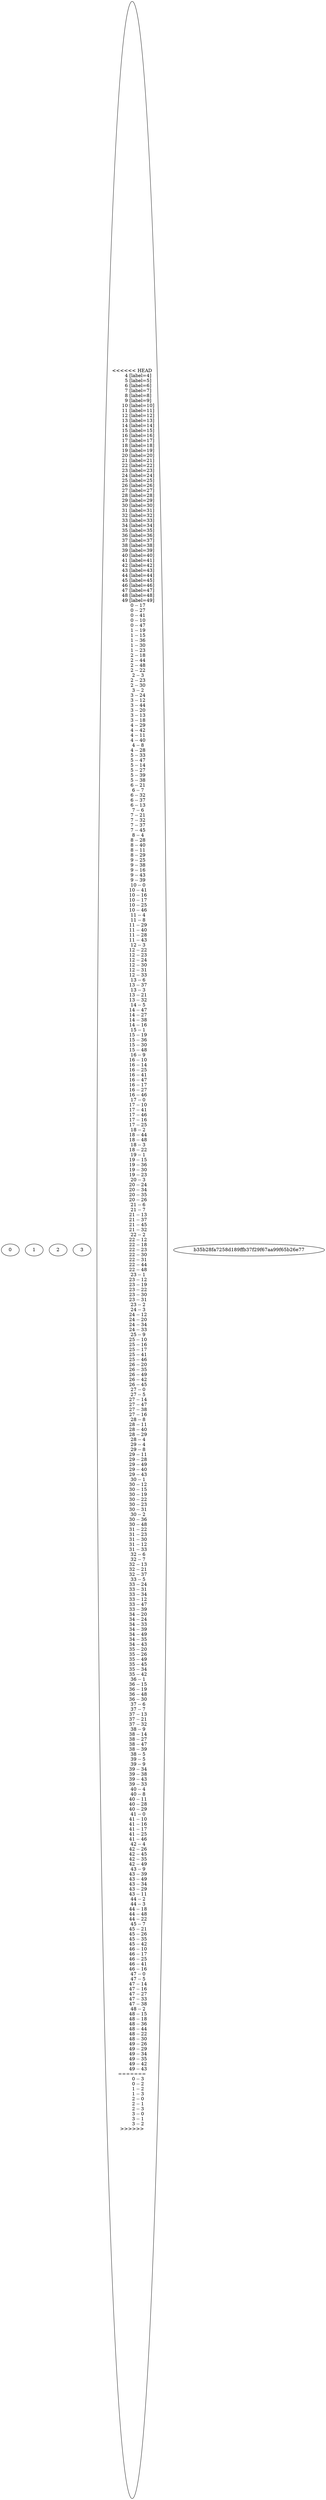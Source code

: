 graph Grafo {
	0 [label=0]
	1 [label=1]
	2 [label=2]
	3 [label=3]
<<<<<<< HEAD
	4 [label=4]
	5 [label=5]
	6 [label=6]
	7 [label=7]
	8 [label=8]
	9 [label=9]
	10 [label=10]
	11 [label=11]
	12 [label=12]
	13 [label=13]
	14 [label=14]
	15 [label=15]
	16 [label=16]
	17 [label=17]
	18 [label=18]
	19 [label=19]
	20 [label=20]
	21 [label=21]
	22 [label=22]
	23 [label=23]
	24 [label=24]
	25 [label=25]
	26 [label=26]
	27 [label=27]
	28 [label=28]
	29 [label=29]
	30 [label=30]
	31 [label=31]
	32 [label=32]
	33 [label=33]
	34 [label=34]
	35 [label=35]
	36 [label=36]
	37 [label=37]
	38 [label=38]
	39 [label=39]
	40 [label=40]
	41 [label=41]
	42 [label=42]
	43 [label=43]
	44 [label=44]
	45 [label=45]
	46 [label=46]
	47 [label=47]
	48 [label=48]
	49 [label=49]
	0 -- 17
	0 -- 27
	0 -- 41
	0 -- 10
	0 -- 47
	1 -- 19
	1 -- 15
	1 -- 36
	1 -- 30
	1 -- 23
	2 -- 18
	2 -- 44
	2 -- 48
	2 -- 22
	2 -- 3
	2 -- 23
	2 -- 30
	3 -- 2
	3 -- 24
	3 -- 12
	3 -- 44
	3 -- 20
	3 -- 13
	3 -- 18
	4 -- 29
	4 -- 42
	4 -- 11
	4 -- 40
	4 -- 8
	4 -- 28
	5 -- 33
	5 -- 47
	5 -- 14
	5 -- 27
	5 -- 39
	5 -- 38
	6 -- 21
	6 -- 7
	6 -- 32
	6 -- 37
	6 -- 13
	7 -- 6
	7 -- 21
	7 -- 32
	7 -- 37
	7 -- 45
	8 -- 4
	8 -- 28
	8 -- 40
	8 -- 11
	8 -- 29
	9 -- 25
	9 -- 38
	9 -- 16
	9 -- 43
	9 -- 39
	10 -- 0
	10 -- 41
	10 -- 16
	10 -- 17
	10 -- 25
	10 -- 46
	11 -- 4
	11 -- 8
	11 -- 29
	11 -- 40
	11 -- 28
	11 -- 43
	12 -- 3
	12 -- 22
	12 -- 23
	12 -- 24
	12 -- 30
	12 -- 31
	12 -- 33
	13 -- 6
	13 -- 37
	13 -- 3
	13 -- 21
	13 -- 32
	14 -- 5
	14 -- 47
	14 -- 27
	14 -- 38
	14 -- 16
	15 -- 1
	15 -- 19
	15 -- 36
	15 -- 30
	15 -- 48
	16 -- 9
	16 -- 10
	16 -- 14
	16 -- 25
	16 -- 41
	16 -- 47
	16 -- 17
	16 -- 27
	16 -- 46
	17 -- 0
	17 -- 10
	17 -- 41
	17 -- 46
	17 -- 16
	17 -- 25
	18 -- 2
	18 -- 44
	18 -- 48
	18 -- 3
	18 -- 22
	19 -- 1
	19 -- 15
	19 -- 36
	19 -- 30
	19 -- 23
	20 -- 3
	20 -- 24
	20 -- 34
	20 -- 35
	20 -- 26
	21 -- 6
	21 -- 7
	21 -- 13
	21 -- 37
	21 -- 45
	21 -- 32
	22 -- 2
	22 -- 12
	22 -- 18
	22 -- 23
	22 -- 30
	22 -- 31
	22 -- 44
	22 -- 48
	23 -- 1
	23 -- 12
	23 -- 19
	23 -- 22
	23 -- 30
	23 -- 31
	23 -- 2
	24 -- 3
	24 -- 12
	24 -- 20
	24 -- 34
	24 -- 33
	25 -- 9
	25 -- 10
	25 -- 16
	25 -- 17
	25 -- 41
	25 -- 46
	26 -- 20
	26 -- 35
	26 -- 49
	26 -- 42
	26 -- 45
	27 -- 0
	27 -- 5
	27 -- 14
	27 -- 47
	27 -- 38
	27 -- 16
	28 -- 8
	28 -- 11
	28 -- 40
	28 -- 29
	28 -- 4
	29 -- 4
	29 -- 8
	29 -- 11
	29 -- 28
	29 -- 49
	29 -- 40
	29 -- 43
	30 -- 1
	30 -- 12
	30 -- 15
	30 -- 19
	30 -- 22
	30 -- 23
	30 -- 31
	30 -- 2
	30 -- 36
	30 -- 48
	31 -- 22
	31 -- 23
	31 -- 30
	31 -- 12
	31 -- 33
	32 -- 6
	32 -- 7
	32 -- 13
	32 -- 21
	32 -- 37
	33 -- 5
	33 -- 24
	33 -- 31
	33 -- 34
	33 -- 12
	33 -- 47
	33 -- 39
	34 -- 20
	34 -- 24
	34 -- 33
	34 -- 39
	34 -- 49
	34 -- 35
	34 -- 43
	35 -- 20
	35 -- 26
	35 -- 49
	35 -- 45
	35 -- 34
	35 -- 42
	36 -- 1
	36 -- 15
	36 -- 19
	36 -- 48
	36 -- 30
	37 -- 6
	37 -- 7
	37 -- 13
	37 -- 21
	37 -- 32
	38 -- 9
	38 -- 14
	38 -- 27
	38 -- 47
	38 -- 39
	38 -- 5
	39 -- 5
	39 -- 9
	39 -- 34
	39 -- 38
	39 -- 43
	39 -- 33
	40 -- 4
	40 -- 8
	40 -- 11
	40 -- 28
	40 -- 29
	41 -- 0
	41 -- 10
	41 -- 16
	41 -- 17
	41 -- 25
	41 -- 46
	42 -- 4
	42 -- 26
	42 -- 45
	42 -- 35
	42 -- 49
	43 -- 9
	43 -- 39
	43 -- 49
	43 -- 34
	43 -- 29
	43 -- 11
	44 -- 2
	44 -- 3
	44 -- 18
	44 -- 48
	44 -- 22
	45 -- 7
	45 -- 21
	45 -- 26
	45 -- 35
	45 -- 42
	46 -- 10
	46 -- 17
	46 -- 25
	46 -- 41
	46 -- 16
	47 -- 0
	47 -- 5
	47 -- 14
	47 -- 16
	47 -- 27
	47 -- 33
	47 -- 38
	48 -- 2
	48 -- 15
	48 -- 18
	48 -- 36
	48 -- 44
	48 -- 22
	48 -- 30
	49 -- 26
	49 -- 29
	49 -- 34
	49 -- 35
	49 -- 42
	49 -- 43
=======
	0 -- 3
	0 -- 2
	1 -- 2
	1 -- 3
	2 -- 0
	2 -- 1
	2 -- 3
	3 -- 0
	3 -- 1
	3 -- 2
>>>>>>> b35b28fa7258d189ffb37f29f67aa99f65b26e77
}

